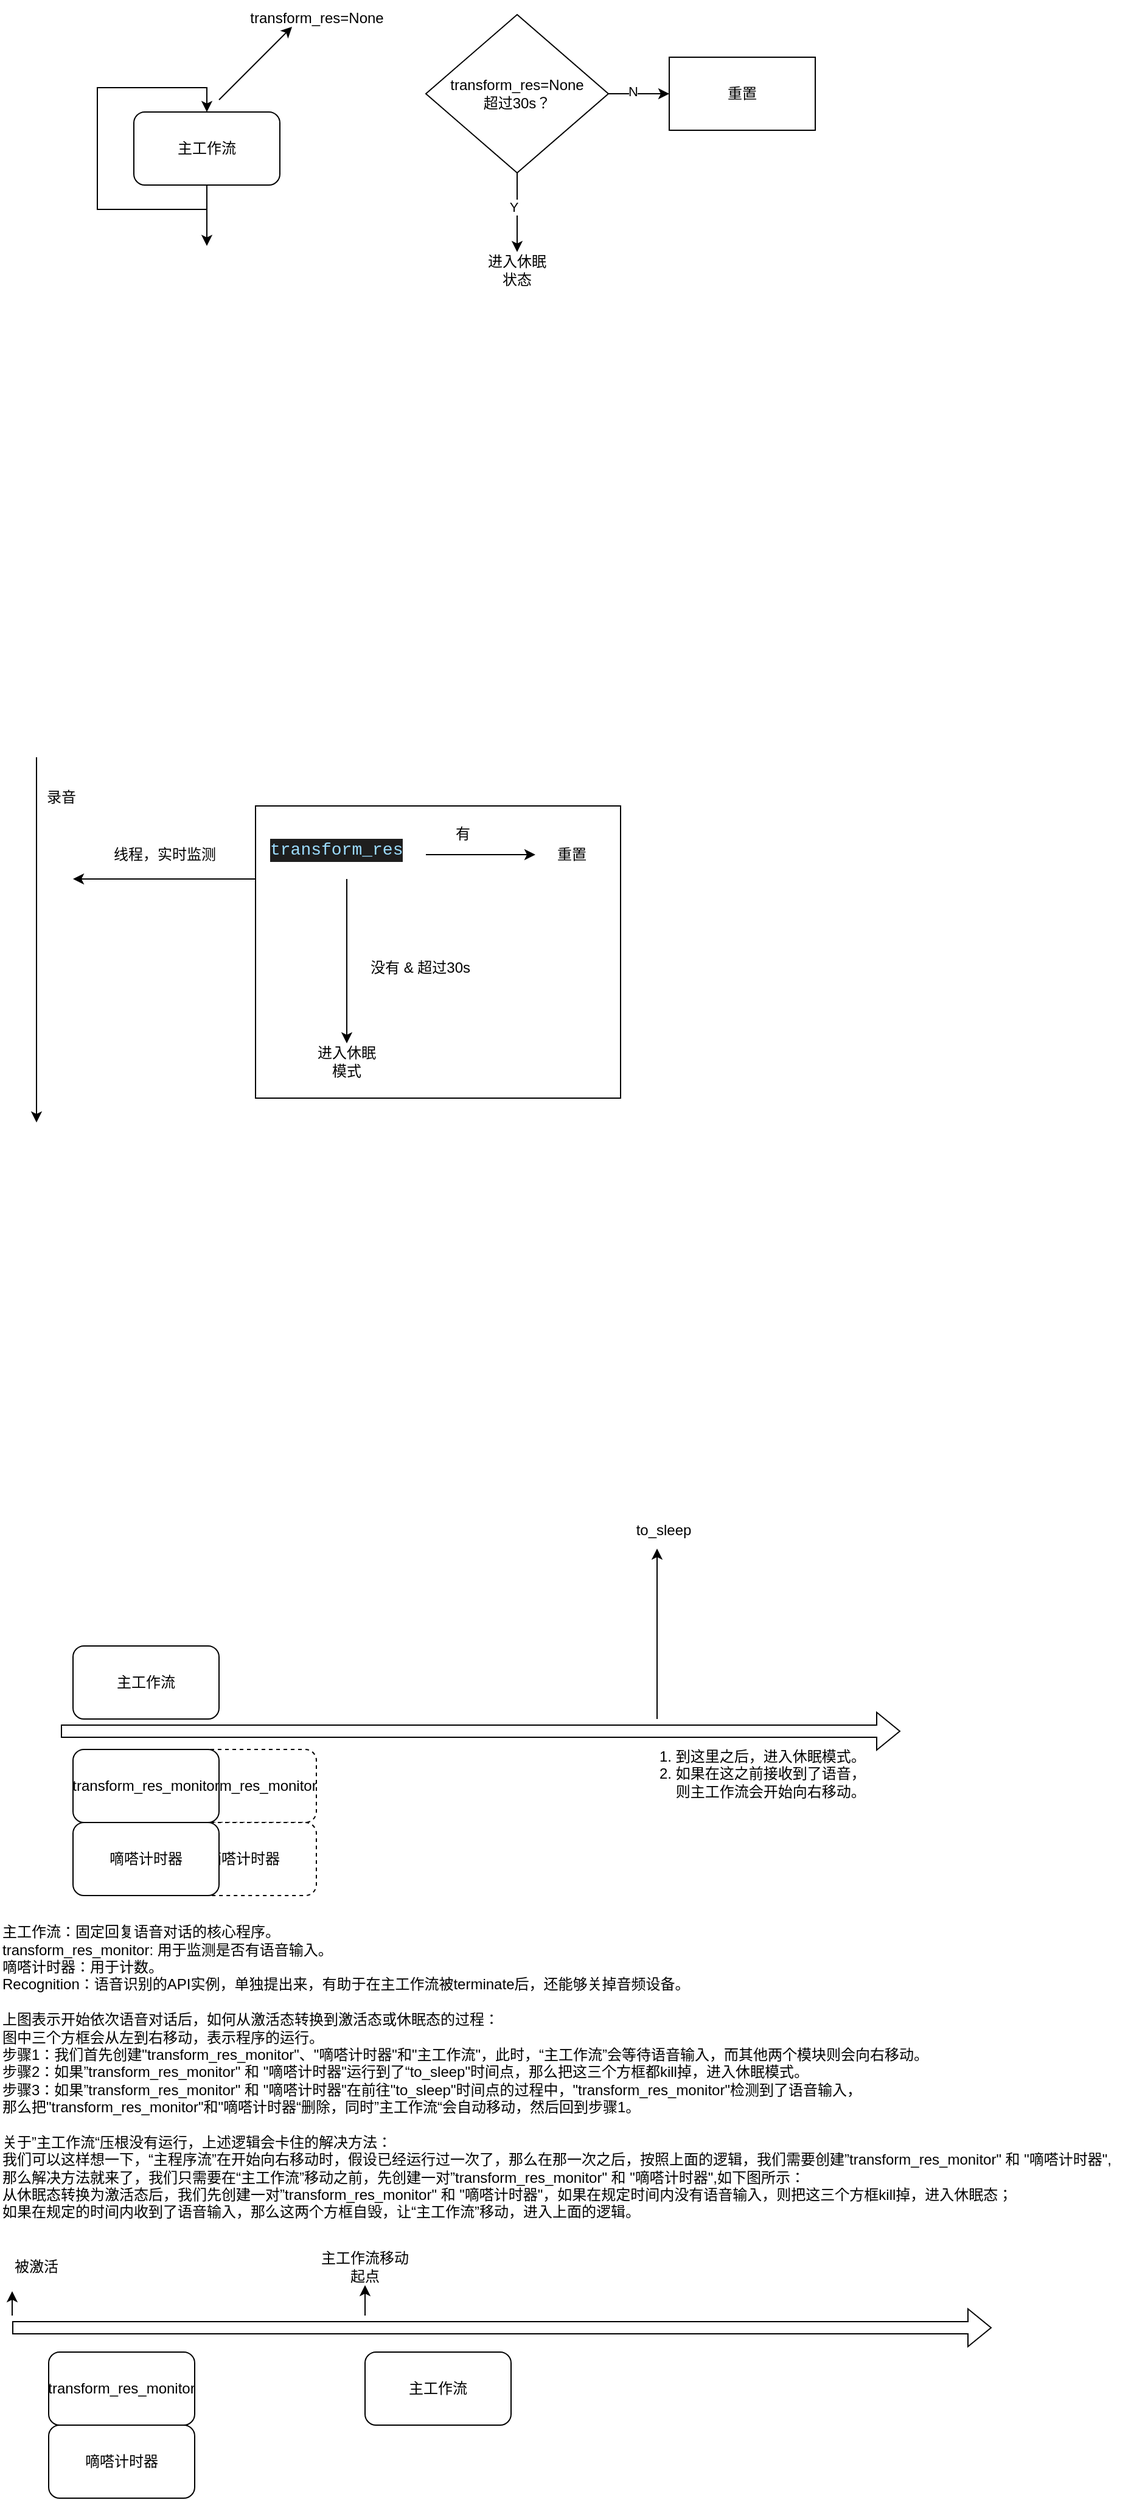 <mxfile version="24.7.5">
  <diagram name="第 1 页" id="zVMaS3hqHl1qUJzgoaOU">
    <mxGraphModel dx="988" dy="573" grid="1" gridSize="10" guides="1" tooltips="1" connect="1" arrows="1" fold="1" page="1" pageScale="1" pageWidth="827" pageHeight="1169" math="0" shadow="0">
      <root>
        <mxCell id="0" />
        <mxCell id="1" parent="0" />
        <mxCell id="XOqNEXfIE6SfR0DYRYHT-2" value="transform_res_monitor" style="rounded=1;whiteSpace=wrap;html=1;dashed=1;" vertex="1" parent="1">
          <mxGeometry x="160" y="1455" width="120" height="60" as="geometry" />
        </mxCell>
        <mxCell id="XOqNEXfIE6SfR0DYRYHT-3" value="嘀嗒计时器" style="rounded=1;whiteSpace=wrap;html=1;dashed=1;" vertex="1" parent="1">
          <mxGeometry x="160" y="1515" width="120" height="60" as="geometry" />
        </mxCell>
        <mxCell id="vEEeZOISnCh_lagSLLsd-18" style="edgeStyle=orthogonalEdgeStyle;rounded=0;orthogonalLoop=1;jettySize=auto;html=1;exitX=0;exitY=0.25;exitDx=0;exitDy=0;" parent="1" source="vEEeZOISnCh_lagSLLsd-17" edge="1">
          <mxGeometry relative="1" as="geometry">
            <mxPoint x="80" y="740" as="targetPoint" />
          </mxGeometry>
        </mxCell>
        <mxCell id="vEEeZOISnCh_lagSLLsd-17" value="" style="rounded=0;whiteSpace=wrap;html=1;" parent="1" vertex="1">
          <mxGeometry x="230" y="680" width="300" height="240" as="geometry" />
        </mxCell>
        <mxCell id="vEEeZOISnCh_lagSLLsd-8" value="" style="endArrow=classic;html=1;rounded=0;" parent="1" edge="1">
          <mxGeometry width="50" height="50" relative="1" as="geometry">
            <mxPoint x="50" y="640" as="sourcePoint" />
            <mxPoint x="50" y="940" as="targetPoint" />
          </mxGeometry>
        </mxCell>
        <mxCell id="vEEeZOISnCh_lagSLLsd-9" value="录音" style="text;html=1;align=center;verticalAlign=middle;resizable=0;points=[];autosize=1;strokeColor=none;fillColor=none;" parent="1" vertex="1">
          <mxGeometry x="45" y="658" width="50" height="30" as="geometry" />
        </mxCell>
        <mxCell id="vEEeZOISnCh_lagSLLsd-11" style="edgeStyle=orthogonalEdgeStyle;rounded=0;orthogonalLoop=1;jettySize=auto;html=1;" parent="1" source="vEEeZOISnCh_lagSLLsd-10" target="vEEeZOISnCh_lagSLLsd-12" edge="1">
          <mxGeometry relative="1" as="geometry">
            <mxPoint x="430" y="720" as="targetPoint" />
          </mxGeometry>
        </mxCell>
        <mxCell id="vEEeZOISnCh_lagSLLsd-14" style="edgeStyle=orthogonalEdgeStyle;rounded=0;orthogonalLoop=1;jettySize=auto;html=1;exitX=0.5;exitY=1;exitDx=0;exitDy=0;" parent="1" source="vEEeZOISnCh_lagSLLsd-10" target="vEEeZOISnCh_lagSLLsd-16" edge="1">
          <mxGeometry relative="1" as="geometry">
            <mxPoint x="305" y="890" as="targetPoint" />
          </mxGeometry>
        </mxCell>
        <mxCell id="vEEeZOISnCh_lagSLLsd-10" value="&lt;div style=&quot;color: #d4d4d4;background-color: #1e1e1e;font-family: Consolas, &#39;Courier New&#39;, monospace;font-weight: normal;font-size: 14px;line-height: 19px;white-space: pre;&quot;&gt;&lt;div&gt;&lt;span style=&quot;color: #9cdcfe;&quot;&gt;transform_res&lt;/span&gt;&lt;/div&gt;&lt;/div&gt;" style="text;whiteSpace=wrap;html=1;" parent="1" vertex="1">
          <mxGeometry x="240" y="700" width="130" height="40" as="geometry" />
        </mxCell>
        <mxCell id="vEEeZOISnCh_lagSLLsd-12" value="重置" style="text;html=1;align=center;verticalAlign=middle;whiteSpace=wrap;rounded=0;" parent="1" vertex="1">
          <mxGeometry x="460" y="705" width="60" height="30" as="geometry" />
        </mxCell>
        <mxCell id="vEEeZOISnCh_lagSLLsd-13" value="有" style="text;html=1;align=center;verticalAlign=middle;resizable=0;points=[];autosize=1;strokeColor=none;fillColor=none;" parent="1" vertex="1">
          <mxGeometry x="380" y="688" width="40" height="30" as="geometry" />
        </mxCell>
        <mxCell id="vEEeZOISnCh_lagSLLsd-15" value="没有 &amp;amp; 超过30s" style="text;html=1;align=center;verticalAlign=middle;resizable=0;points=[];autosize=1;strokeColor=none;fillColor=none;" parent="1" vertex="1">
          <mxGeometry x="310" y="798" width="110" height="30" as="geometry" />
        </mxCell>
        <mxCell id="vEEeZOISnCh_lagSLLsd-16" value="进入休眠模式" style="text;html=1;align=center;verticalAlign=middle;whiteSpace=wrap;rounded=0;" parent="1" vertex="1">
          <mxGeometry x="275" y="875" width="60" height="30" as="geometry" />
        </mxCell>
        <mxCell id="vEEeZOISnCh_lagSLLsd-19" value="线程，实时监测" style="text;html=1;align=center;verticalAlign=middle;resizable=0;points=[];autosize=1;strokeColor=none;fillColor=none;" parent="1" vertex="1">
          <mxGeometry x="100" y="705" width="110" height="30" as="geometry" />
        </mxCell>
        <mxCell id="vEEeZOISnCh_lagSLLsd-23" style="edgeStyle=orthogonalEdgeStyle;rounded=0;orthogonalLoop=1;jettySize=auto;html=1;entryX=0.5;entryY=0;entryDx=0;entryDy=0;" parent="1" source="vEEeZOISnCh_lagSLLsd-22" edge="1">
          <mxGeometry relative="1" as="geometry">
            <mxPoint x="190" y="220" as="targetPoint" />
          </mxGeometry>
        </mxCell>
        <mxCell id="vEEeZOISnCh_lagSLLsd-22" value="主工作流" style="rounded=1;whiteSpace=wrap;html=1;" parent="1" vertex="1">
          <mxGeometry x="130" y="110" width="120" height="60" as="geometry" />
        </mxCell>
        <mxCell id="vEEeZOISnCh_lagSLLsd-24" style="edgeStyle=orthogonalEdgeStyle;rounded=0;orthogonalLoop=1;jettySize=auto;html=1;exitX=0.5;exitY=1;exitDx=0;exitDy=0;entryX=0.5;entryY=0;entryDx=0;entryDy=0;" parent="1" source="vEEeZOISnCh_lagSLLsd-22" target="vEEeZOISnCh_lagSLLsd-22" edge="1">
          <mxGeometry relative="1" as="geometry">
            <Array as="points">
              <mxPoint x="190" y="190" />
              <mxPoint x="100" y="190" />
              <mxPoint x="100" y="90" />
              <mxPoint x="190" y="90" />
            </Array>
          </mxGeometry>
        </mxCell>
        <mxCell id="vEEeZOISnCh_lagSLLsd-29" style="edgeStyle=orthogonalEdgeStyle;rounded=0;orthogonalLoop=1;jettySize=auto;html=1;" parent="1" source="vEEeZOISnCh_lagSLLsd-25" target="vEEeZOISnCh_lagSLLsd-31" edge="1">
          <mxGeometry relative="1" as="geometry">
            <mxPoint x="445" y="240" as="targetPoint" />
          </mxGeometry>
        </mxCell>
        <mxCell id="vEEeZOISnCh_lagSLLsd-30" value="Y" style="edgeLabel;html=1;align=center;verticalAlign=middle;resizable=0;points=[];" parent="vEEeZOISnCh_lagSLLsd-29" vertex="1" connectable="0">
          <mxGeometry x="-0.131" y="-3" relative="1" as="geometry">
            <mxPoint as="offset" />
          </mxGeometry>
        </mxCell>
        <mxCell id="vEEeZOISnCh_lagSLLsd-32" style="edgeStyle=orthogonalEdgeStyle;rounded=0;orthogonalLoop=1;jettySize=auto;html=1;" parent="1" source="vEEeZOISnCh_lagSLLsd-25" target="vEEeZOISnCh_lagSLLsd-34" edge="1">
          <mxGeometry relative="1" as="geometry">
            <mxPoint x="630" y="95" as="targetPoint" />
          </mxGeometry>
        </mxCell>
        <mxCell id="vEEeZOISnCh_lagSLLsd-33" value="N" style="edgeLabel;html=1;align=center;verticalAlign=middle;resizable=0;points=[];" parent="vEEeZOISnCh_lagSLLsd-32" vertex="1" connectable="0">
          <mxGeometry x="-0.222" y="2" relative="1" as="geometry">
            <mxPoint as="offset" />
          </mxGeometry>
        </mxCell>
        <mxCell id="vEEeZOISnCh_lagSLLsd-25" value="&lt;span style=&quot;text-wrap: nowrap;&quot;&gt;transform_res=None&lt;/span&gt;&lt;div&gt;&lt;span style=&quot;text-wrap: nowrap;&quot;&gt;超过30s？&lt;/span&gt;&lt;/div&gt;" style="rhombus;whiteSpace=wrap;html=1;" parent="1" vertex="1">
          <mxGeometry x="370" y="30" width="150" height="130" as="geometry" />
        </mxCell>
        <mxCell id="vEEeZOISnCh_lagSLLsd-26" value="" style="endArrow=classic;html=1;rounded=0;" parent="1" edge="1">
          <mxGeometry width="50" height="50" relative="1" as="geometry">
            <mxPoint x="200" y="100" as="sourcePoint" />
            <mxPoint x="260" y="40" as="targetPoint" />
          </mxGeometry>
        </mxCell>
        <mxCell id="vEEeZOISnCh_lagSLLsd-27" value="transform_res=None" style="text;html=1;align=center;verticalAlign=middle;resizable=0;points=[];autosize=1;strokeColor=none;fillColor=none;" parent="1" vertex="1">
          <mxGeometry x="215" y="18" width="130" height="30" as="geometry" />
        </mxCell>
        <mxCell id="vEEeZOISnCh_lagSLLsd-31" value="进入休眠状态" style="text;html=1;align=center;verticalAlign=middle;whiteSpace=wrap;rounded=0;" parent="1" vertex="1">
          <mxGeometry x="415" y="225" width="60" height="30" as="geometry" />
        </mxCell>
        <mxCell id="vEEeZOISnCh_lagSLLsd-34" value="重置" style="rounded=0;whiteSpace=wrap;html=1;" parent="1" vertex="1">
          <mxGeometry x="570" y="65" width="120" height="60" as="geometry" />
        </mxCell>
        <mxCell id="vEEeZOISnCh_lagSLLsd-35" value="主工作流" style="rounded=1;whiteSpace=wrap;html=1;" parent="1" vertex="1">
          <mxGeometry x="80" y="1370" width="120" height="60" as="geometry" />
        </mxCell>
        <mxCell id="vEEeZOISnCh_lagSLLsd-36" value="transform_res_monitor" style="rounded=1;whiteSpace=wrap;html=1;" parent="1" vertex="1">
          <mxGeometry x="80" y="1455" width="120" height="60" as="geometry" />
        </mxCell>
        <mxCell id="vEEeZOISnCh_lagSLLsd-37" value="" style="shape=flexArrow;endArrow=classic;html=1;rounded=0;" parent="1" edge="1">
          <mxGeometry width="50" height="50" relative="1" as="geometry">
            <mxPoint x="70" y="1440" as="sourcePoint" />
            <mxPoint x="760" y="1440" as="targetPoint" />
          </mxGeometry>
        </mxCell>
        <mxCell id="vEEeZOISnCh_lagSLLsd-38" value="" style="endArrow=classic;html=1;rounded=0;" parent="1" edge="1">
          <mxGeometry width="50" height="50" relative="1" as="geometry">
            <mxPoint x="560" y="1430" as="sourcePoint" />
            <mxPoint x="560" y="1290" as="targetPoint" />
          </mxGeometry>
        </mxCell>
        <mxCell id="vEEeZOISnCh_lagSLLsd-39" value="to_sleep" style="text;html=1;align=center;verticalAlign=middle;resizable=0;points=[];autosize=1;strokeColor=none;fillColor=none;" parent="1" vertex="1">
          <mxGeometry x="530" y="1260" width="70" height="30" as="geometry" />
        </mxCell>
        <mxCell id="vEEeZOISnCh_lagSLLsd-43" value="嘀嗒计时器" style="rounded=1;whiteSpace=wrap;html=1;" parent="1" vertex="1">
          <mxGeometry x="80" y="1515" width="120" height="60" as="geometry" />
        </mxCell>
        <mxCell id="vEEeZOISnCh_lagSLLsd-44" value="1. 到这里之后，进入休眠模式。&lt;div&gt;2. 如果在这之前接收到了语音，&lt;br&gt;&amp;nbsp; &amp;nbsp; 则主工作流会开始向右移动。&lt;/div&gt;" style="text;html=1;align=left;verticalAlign=middle;resizable=0;points=[];autosize=1;strokeColor=none;fillColor=none;" parent="1" vertex="1">
          <mxGeometry x="560" y="1445" width="190" height="60" as="geometry" />
        </mxCell>
        <mxCell id="vEEeZOISnCh_lagSLLsd-46" value="主工作流：固定回复语音对话的核心程序。&lt;div&gt;transform_res_monitor: 用于监测是否有语音输入。&lt;/div&gt;&lt;div&gt;嘀嗒计时器：用于计数。&lt;/div&gt;&lt;div&gt;Recognition：语音识别的API实例，单独提出来，有助于在主工作流被terminate后，还能够关掉音频设备。&lt;/div&gt;&lt;div&gt;&lt;br&gt;&lt;/div&gt;&lt;div&gt;上图表示开始依次语音对话后，如何从激活态转换到激活态或休眠态的过程：&lt;/div&gt;&lt;div&gt;图中三个方框会从左到右移动，表示程序的运行。&lt;/div&gt;&lt;div&gt;步骤1：我们首先创建&quot;&lt;span style=&quot;background-color: initial;&quot;&gt;transform_res_monitor&quot;、&lt;/span&gt;&lt;span style=&quot;background-color: initial;&quot;&gt;&quot;嘀嗒计时器&quot;和&quot;主工作流&quot;，此时，“主工作流”会等待语音输入，而其他两个模块则会向右移动。&lt;/span&gt;&lt;/div&gt;&lt;div&gt;步骤2：如果&lt;span style=&quot;background-color: initial;&quot;&gt;”transform_res_monitor&quot; 和 &quot;嘀嗒计时器&quot;&lt;/span&gt;&lt;span style=&quot;background-color: initial;&quot;&gt;运行到了“to_sleep&quot;时间点，那么把这三个方框都kill掉，进入休眠模式。&lt;/span&gt;&lt;/div&gt;&lt;div&gt;步骤3：如果&lt;span style=&quot;background-color: initial;&quot;&gt;”transform_res_monitor&quot; 和 &quot;嘀嗒计时器&quot;&lt;/span&gt;&lt;span style=&quot;background-color: initial;&quot;&gt;在前往&quot;to_sleep&quot;时间点的过程中，&quot;transform_res_monitor&quot;检测到了语音输入，&lt;/span&gt;&lt;/div&gt;&lt;div&gt;那么把&quot;transform_res_monitor&quot;和&quot;嘀嗒计时器“删除，同时”主工作流“会自动移动，然后回到步骤1。&lt;/div&gt;&lt;div&gt;&lt;br&gt;&lt;/div&gt;&lt;div&gt;关于”主工作流“压根没有运行，上述逻辑会卡住的解决方法：&lt;/div&gt;&lt;div&gt;我们可以这样想一下，“主程序流”在开始向右移动时，假设已经运行过一次了，那么在那一次之后，按照上面的逻辑，我们需要创建&lt;span style=&quot;background-color: initial;&quot;&gt;”transform_res_monitor&quot; 和 &quot;嘀嗒计时器&quot;,&lt;/span&gt;&lt;/div&gt;&lt;div&gt;&lt;span style=&quot;background-color: initial;&quot;&gt;那么解决方法就来了，我们只需要在“主工作流”移动之前，先创建一对&lt;/span&gt;&lt;span style=&quot;background-color: initial;&quot;&gt;”transform_res_monitor&quot; 和 &quot;嘀嗒计时器&quot;,如下图所示：&lt;/span&gt;&lt;/div&gt;&lt;div&gt;&lt;span style=&quot;background-color: initial;&quot;&gt;从休眠态转换为激活态后，我们先创建一对&lt;/span&gt;&lt;span style=&quot;background-color: initial;&quot;&gt;”transform_res_monitor&quot; 和 &quot;嘀嗒计时器&quot;，如果在规定时间内没有语音输入，则把这三个方框kill掉，进入休眠态；&lt;/span&gt;&lt;/div&gt;&lt;div&gt;&lt;span style=&quot;background-color: initial;&quot;&gt;如果在规定的时间内收到了语音输入，那么这两个方框自毁，让“主工作流”移动，进入上面的逻辑。&lt;/span&gt;&lt;/div&gt;" style="text;html=1;align=left;verticalAlign=middle;resizable=0;points=[];autosize=1;strokeColor=none;fillColor=none;" parent="1" vertex="1">
          <mxGeometry x="20" y="1590" width="940" height="260" as="geometry" />
        </mxCell>
        <mxCell id="vEEeZOISnCh_lagSLLsd-47" value="" style="shape=flexArrow;endArrow=classic;html=1;rounded=0;" parent="1" edge="1">
          <mxGeometry width="50" height="50" relative="1" as="geometry">
            <mxPoint x="30" y="1930" as="sourcePoint" />
            <mxPoint x="835" y="1930" as="targetPoint" />
          </mxGeometry>
        </mxCell>
        <mxCell id="vEEeZOISnCh_lagSLLsd-48" value="" style="endArrow=classic;html=1;rounded=0;" parent="1" target="vEEeZOISnCh_lagSLLsd-49" edge="1">
          <mxGeometry width="50" height="50" relative="1" as="geometry">
            <mxPoint x="320" y="1920" as="sourcePoint" />
            <mxPoint x="320" y="1880" as="targetPoint" />
          </mxGeometry>
        </mxCell>
        <mxCell id="vEEeZOISnCh_lagSLLsd-49" value="主工作流移动起点" style="text;html=1;align=center;verticalAlign=middle;whiteSpace=wrap;rounded=0;" parent="1" vertex="1">
          <mxGeometry x="280" y="1865" width="80" height="30" as="geometry" />
        </mxCell>
        <mxCell id="vEEeZOISnCh_lagSLLsd-50" value="主工作流" style="rounded=1;whiteSpace=wrap;html=1;" parent="1" vertex="1">
          <mxGeometry x="320" y="1950" width="120" height="60" as="geometry" />
        </mxCell>
        <mxCell id="vEEeZOISnCh_lagSLLsd-51" value="transform_res_monitor" style="rounded=1;whiteSpace=wrap;html=1;" parent="1" vertex="1">
          <mxGeometry x="60" y="1950" width="120" height="60" as="geometry" />
        </mxCell>
        <mxCell id="vEEeZOISnCh_lagSLLsd-52" value="嘀嗒计时器" style="rounded=1;whiteSpace=wrap;html=1;" parent="1" vertex="1">
          <mxGeometry x="60" y="2010" width="120" height="60" as="geometry" />
        </mxCell>
        <mxCell id="vEEeZOISnCh_lagSLLsd-53" value="" style="endArrow=classic;html=1;rounded=0;" parent="1" edge="1">
          <mxGeometry width="50" height="50" relative="1" as="geometry">
            <mxPoint x="30" y="1920" as="sourcePoint" />
            <mxPoint x="30" y="1900" as="targetPoint" />
          </mxGeometry>
        </mxCell>
        <mxCell id="vEEeZOISnCh_lagSLLsd-54" value="被激活" style="text;html=1;align=center;verticalAlign=middle;whiteSpace=wrap;rounded=0;" parent="1" vertex="1">
          <mxGeometry x="20" y="1865" width="60" height="30" as="geometry" />
        </mxCell>
      </root>
    </mxGraphModel>
  </diagram>
</mxfile>
